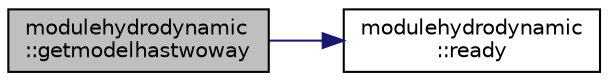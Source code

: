digraph "modulehydrodynamic::getmodelhastwoway"
{
 // LATEX_PDF_SIZE
  edge [fontname="Helvetica",fontsize="10",labelfontname="Helvetica",labelfontsize="10"];
  node [fontname="Helvetica",fontsize="10",shape=record];
  rankdir="LR";
  Node1 [label="modulehydrodynamic\l::getmodelhastwoway",height=0.2,width=0.4,color="black", fillcolor="grey75", style="filled", fontcolor="black",tooltip="Gets logical variable TwoWay."];
  Node1 -> Node2 [color="midnightblue",fontsize="10",style="solid"];
  Node2 [label="modulehydrodynamic\l::ready",height=0.2,width=0.4,color="black", fillcolor="white", style="filled",URL="$namespacemodulehydrodynamic.html#a541821548a44af36e71f5eddedae890e",tooltip=" "];
}
